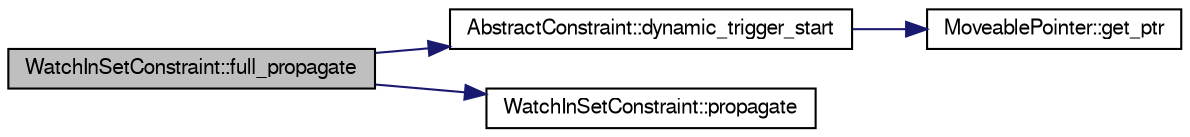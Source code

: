 digraph G
{
  edge [fontname="FreeSans",fontsize="10",labelfontname="FreeSans",labelfontsize="10"];
  node [fontname="FreeSans",fontsize="10",shape=record];
  rankdir=LR;
  Node1 [label="WatchInSetConstraint::full_propagate",height=0.2,width=0.4,color="black", fillcolor="grey75", style="filled" fontcolor="black"];
  Node1 -> Node2 [color="midnightblue",fontsize="10",style="solid",fontname="FreeSans"];
  Node2 [label="AbstractConstraint::dynamic_trigger_start",height=0.2,width=0.4,color="black", fillcolor="white", style="filled",URL="$class_abstract_constraint.html#471743522a004357a9c4501a1a45b112",tooltip="Returns a point to the first dynamic trigger of the constraint."];
  Node2 -> Node3 [color="midnightblue",fontsize="10",style="solid",fontname="FreeSans"];
  Node3 [label="MoveablePointer::get_ptr",height=0.2,width=0.4,color="black", fillcolor="white", style="filled",URL="$class_moveable_pointer.html#22fe71f26133d84eb56c05e900d76c12",tooltip="Returns the pointer."];
  Node1 -> Node4 [color="midnightblue",fontsize="10",style="solid",fontname="FreeSans"];
  Node4 [label="WatchInSetConstraint::propagate",height=0.2,width=0.4,color="black", fillcolor="white", style="filled",URL="$struct_watch_in_set_constraint.html#9874cb78d7da5f5f5035d93e7add6644",tooltip="Iterative propagation function."];
}
